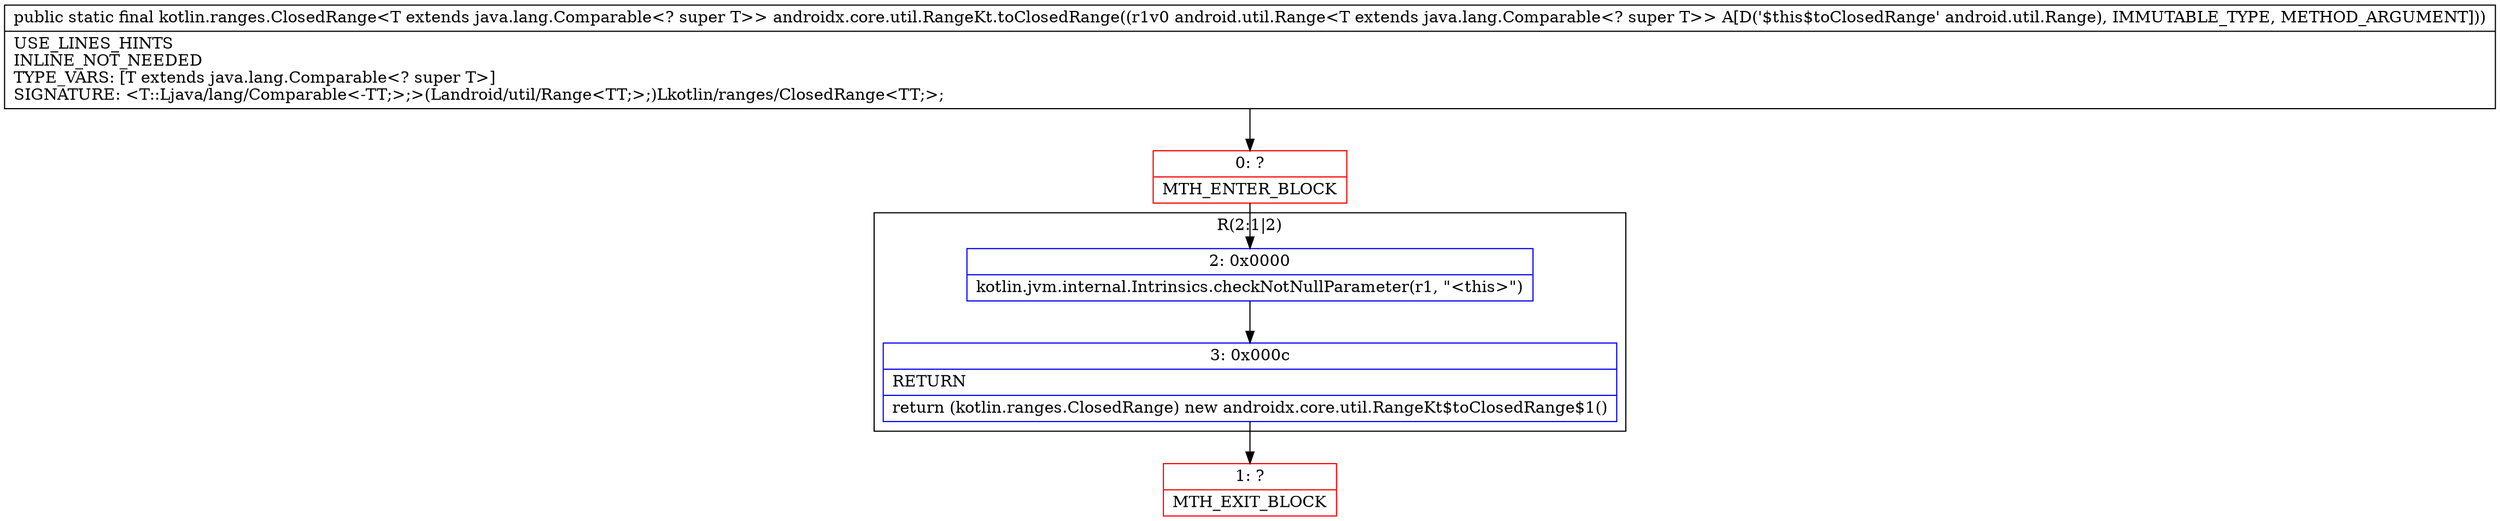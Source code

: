 digraph "CFG forandroidx.core.util.RangeKt.toClosedRange(Landroid\/util\/Range;)Lkotlin\/ranges\/ClosedRange;" {
subgraph cluster_Region_717995245 {
label = "R(2:1|2)";
node [shape=record,color=blue];
Node_2 [shape=record,label="{2\:\ 0x0000|kotlin.jvm.internal.Intrinsics.checkNotNullParameter(r1, \"\<this\>\")\l}"];
Node_3 [shape=record,label="{3\:\ 0x000c|RETURN\l|return (kotlin.ranges.ClosedRange) new androidx.core.util.RangeKt$toClosedRange$1()\l}"];
}
Node_0 [shape=record,color=red,label="{0\:\ ?|MTH_ENTER_BLOCK\l}"];
Node_1 [shape=record,color=red,label="{1\:\ ?|MTH_EXIT_BLOCK\l}"];
MethodNode[shape=record,label="{public static final kotlin.ranges.ClosedRange\<T extends java.lang.Comparable\<? super T\>\> androidx.core.util.RangeKt.toClosedRange((r1v0 android.util.Range\<T extends java.lang.Comparable\<? super T\>\> A[D('$this$toClosedRange' android.util.Range), IMMUTABLE_TYPE, METHOD_ARGUMENT]))  | USE_LINES_HINTS\lINLINE_NOT_NEEDED\lTYPE_VARS: [T extends java.lang.Comparable\<? super T\>]\lSIGNATURE: \<T::Ljava\/lang\/Comparable\<\-TT;\>;\>(Landroid\/util\/Range\<TT;\>;)Lkotlin\/ranges\/ClosedRange\<TT;\>;\l}"];
MethodNode -> Node_0;Node_2 -> Node_3;
Node_3 -> Node_1;
Node_0 -> Node_2;
}

